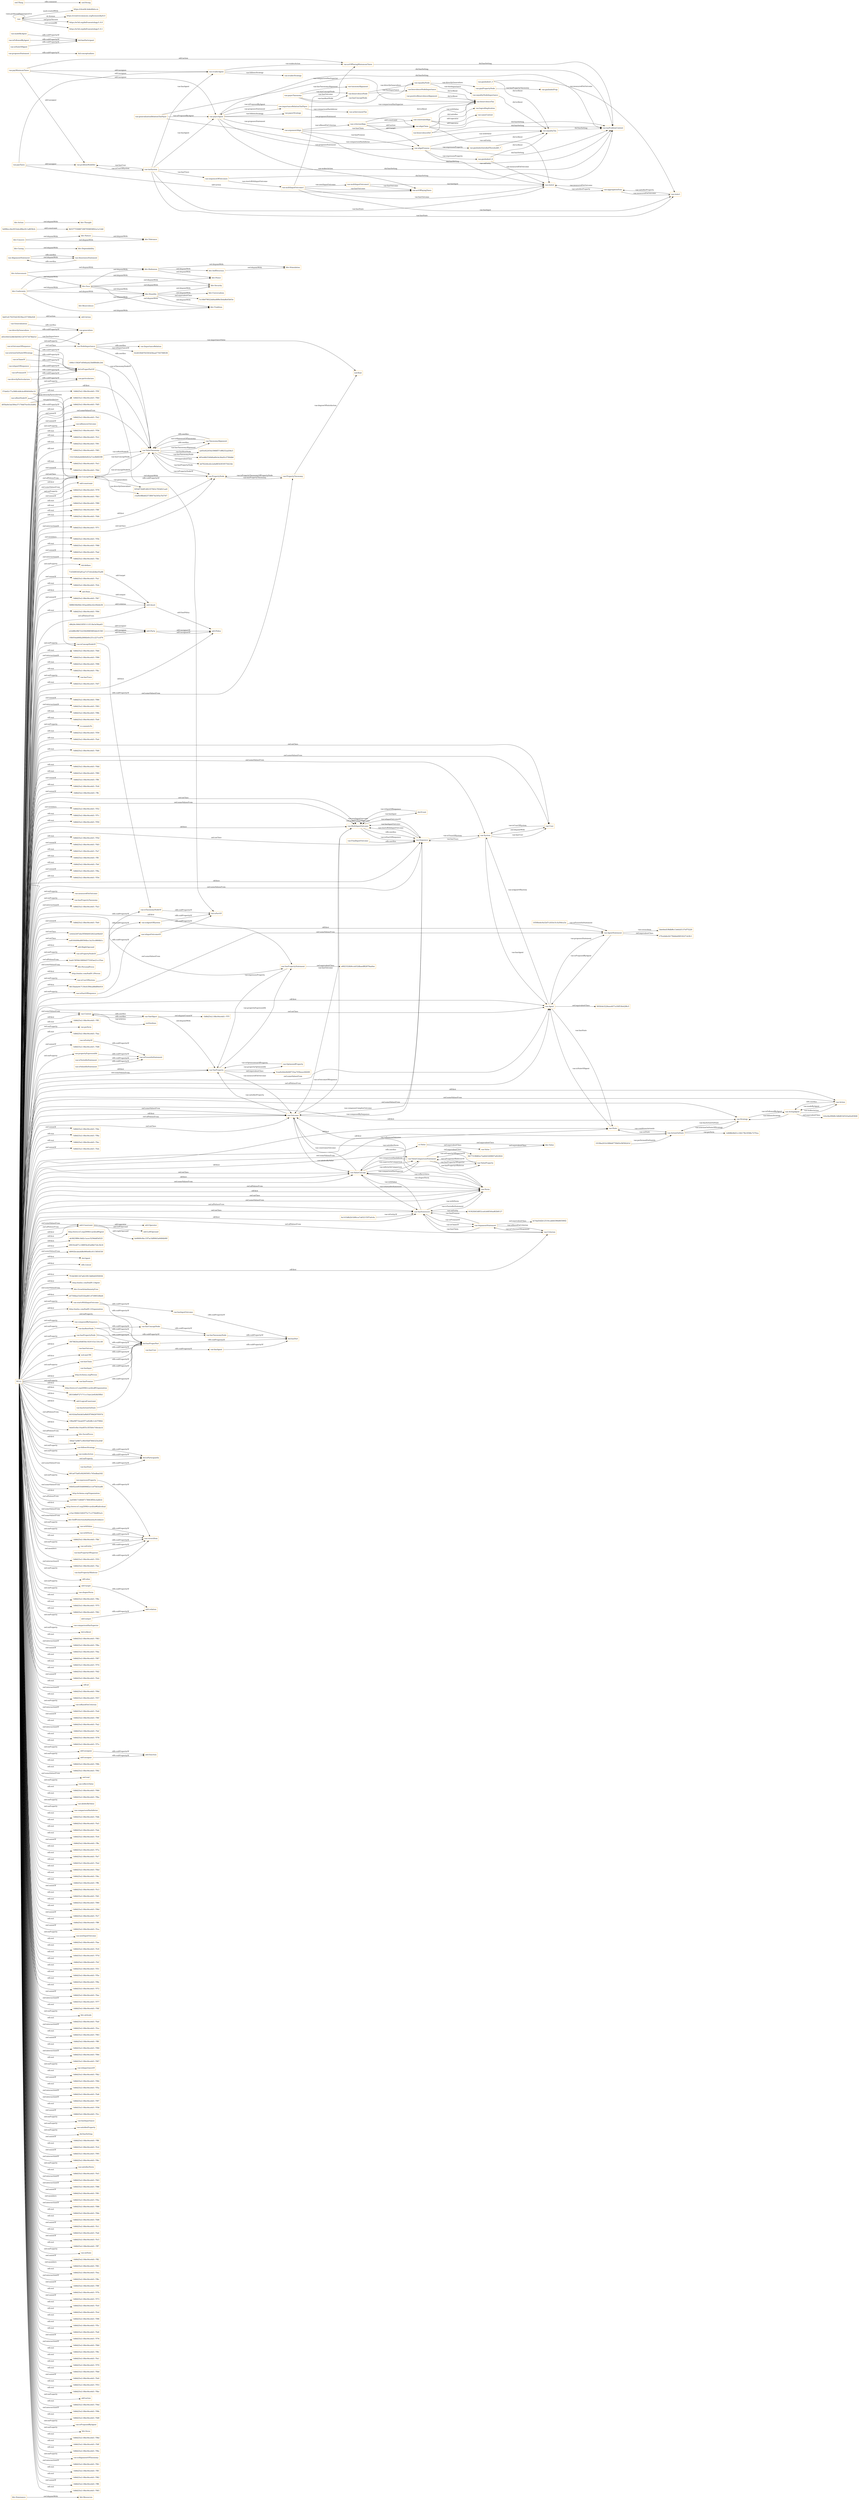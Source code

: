 digraph ar2dtool_diagram { 
rankdir=LR;
size="1501"
node [shape = rectangle, color="orange"]; "bhv:Dominance" "d05ba0e3ae584a37170dd74c45e3ed92" "odrl:Action" "2c6cb2267ebe5f584bf432622a04bd2f" "odrl:LeftOperand" "ae8164406ed60564bcc3a33cc8664b1c" "odrl:RightOperand" "2aab1585bb16694d375345ae21cc35ae" "vae:PropertyTaxonomy" "bhv:PersonalFocus" "bhv:Hedonism" "vae:NodeImportance" "093fc6e5226eee4071e50f53fe42f6c5" "http://xmlns.com/foaf/0.1/Person" "bhv:Universalism" "5c16b078022dd4a48f6e5b4a8b45b03e" "vae:Value" "bhv:Stimulation" "odrl:Policy" "bhv:Achievement" "bhv:Value" "4615fadae9c7130e41f94ea88d89e919" "odrl:Operator" "vae:VaeProperty" "b3ec8a299d9c3d6d61bf1b5ad2e83646" "vae:Outcome" "http://www.w3.org/2006/vcard/ns#Agent" "vae:MultiInputOutcome" "vae:AlignmentStatement" "bhv:Dependability" "bhv:Caring" "3caa0e4ded4d48733ea745beace9d260" "4e6849c0bc15f7ac5df0843a9484b90f" "fa7dad3d2b12519cca8d4396d60590f2" "odrl:Asset" "bhv:Nature" "ab3825f89c3dd2c1acec5256ddf3d525" "f2f3df72b9f1d92357943c765d021ae0" "58f8630b09dc183aed40ec42c00e6e56" "vae:Generalization" "29019cdd71c188954c83a9bb724c3b18" "vae:Context" "vae:VaeStatement" "48002bcaba4d8e960e6fcc0115854530" "vae:ActionOnState" "5de44ed1f6dbf6c13e6cb5137ef75220" "dul:Agent" "vae:ValueTaxonomy" "27fcefa8a3d179ddda94916227cb3fc1" "bhv:Security" "vae:ConceptNode" "rdfs:Literal" "bhv:Tolerance" "vae:System" "7f14b5801347a621f913b80d45f50936" "bhv:Humility" "bd7f2244cd2c2efa96543f19575423dc" "02281f049783593456ea47765799f1f9" "http://xmlns.com/foaf/0.1/Agent" "odrl:Party" "vae:Norm" "bhv:GrowthAndAnxietyFree" "vae:User" "vae:Sequence" "vae:AgentStatement" "e4750bba53ef252ba661c07d96528bd4" "http://xmlns.com/foaf/0.1/Organization" "bhv:Tradition" "vae:VaeObject" "vc:Value" "3f47882fea49d656e1820143a120cc49" "vae:TaxonomyAlignment" "91f42fd43d852ca4cb48544ad62b8127" "xsd:anyURI" "vae:Strategy" "vae:Agent" "bhv:Benevolence" "vae:FinalInputOutcome" "e6923324b9cceb52dbaedf82879aa0ee" "1d68ffe9bf21c18417fb19596c7270ca" "ae65e922054e5988f57c9f6252ad36e5" "bhv:Conformity" "vae:Action" "37de62c77a398fc4d6cbc6f040440e19" "http://schema.org/Person" "http://www.w3.org/2006/vcard/ns#Organization" "180b1158267ef046aeb23b6f80d8c244" "bhv:Resources" "vae:AwarenessStatement" "2831b8b87271711c15aec2e924b5f0b1" "vae:ActingAgent" "odrl:LogicalConstraint" "19b934ab66fa2684b40c251c227ccd79" "vae:ValueProperty" "vae:ValueConcept" "vae:PropertyNode" "441024af5dcbb5a9b83f709d2679507d" "vae:ValueComparisonStatement" "fa996ecc8a2933ebcd9be2fc1a8056cb" "dul:Event" "198a08f71beab5f71a82d8c1cb370842" "4e141b8b2b1b90cce7a832155f7a0c0a" "vae:Criterion" "bhv:Thought" "8477319fd62a72a6443269607a922824" "c5a0fc0ffeb62573f0074e505a7b5767" "vae:State" "bhv:Face" "d9b26c306433f5f1111f118e3e56aa63" "8eb45c0bc10ae855c3f35b0c7d4cda1d" "vae:VaePropertyStatement" "bhv:SocialFocus" "0b53775568872997958858f42a1a12dd" "odrl:Constraint" "1050feebc0a32d7c243ec5c3a30dca3a" "5f4de7a0867cc9fc93b87664325e20df" "vae:OptimizedProperty" "601a075a65cf420050f1c745edbaa5d2" "bhv:Action" "e22d88c9fb72225829985985ddc01583" "d05e46b5549d0a69c0e36a93c5790db6" "15215d4eba4d4b0e822a7cecfb6f25f9" "odrl:Rule" "64b92eebf030d699682e1cef7bb5ea88" "bhv:Power" "vae:ImportanceRelation" "fabf1efc70255d23f239ac257306e026" "1019ba201b189bb87769d5e56f362d1d" "http://schema.org/Organization" "2a056617c68487178943ff3fcc4afb32" "http://www.w3.org/2006/vcard/ns#Individual" "vae:ArgumentStatement" "e1be199db33482f75c71c275bbf83a2c" "e83c0443228b5b83921247473476bd1d" "bhv:SelfDirection" "bhv:Concern" "bhv:SelfProtectionAndAnxietyAvoidance" "7145490345a91ae7c57e0cd24be55a96" ; /*classes style*/
	"bhv:Action" -> "bhv:Thought" [ label = "owl:disjointWith" ];
	"vae:isInputOfSequence" -> "dul:isProperPartOf" [ label = "rdfs:subPropertyOf" ];
	"dul:isProperPartOf" -> "dul:isPartOf" [ label = "rdfs:subPropertyOf" ];
	"vae:hasConceptNode" -> "vae:hasTaxonomyNode" [ label = "rdfs:subPropertyOf" ];
	"vae:ConceptNode" -> "vae:PropertyNode" [ label = "owl:disjointWith" ];
	"vae:argumentAlign" -> "vae:criterionAlign" [ label = "vae:isBasedOnCriterion" ];
	"vae:argumentAlign" -> "vae:alignPremise" [ label = "vae:hasPremise" ];
	"vae:argumentAlign" -> "vae:alignClaim" [ label = "vae:hasClaim" ];
	"vae:argumentAlign" -> "vae:taxProblemContext" [ label = "dul:hasSetting" ];
	"vae:isTaxonomyNodeOf" -> "dul:isPartOf" [ label = "rdfs:subPropertyOf" ];
	"vae:proposesStatement" -> "dul:conceptualizes" [ label = "rdfs:subPropertyOf" ];
	"vae:ArgumentStatement" -> "fa7dad3d2b12519cca8d4396d60590f2" [ label = "owl:equivalentClass" ];
	"vae:hasTaxonomyNode" -> "dul:hasPart" [ label = "rdfs:subPropertyOf" ];
	"vae:giniPropertyNode" -> "vae:giniIndexProp" [ label = "vae:hasPropertyTaxonomy" ];
	"vae:benvolenceNodeImportance" -> "vae:benevolenceTax" [ label = "dul:isAbout" ];
	"vae:directlyGeneralizes" -> "vae:generalizes" [ label = "rdfs:subPropertyOf" ];
	"vae:multiInputOutcome2" -> "vae:actOfPayingTaxes" [ label = "vae:hasOutcome" ];
	"vae:multiInputOutcome2" -> "vae:state2" [ label = "vae:hasInput" ];
	"bhv:Hedonism" -> "bhv:Stimulation" [ label = "owl:disjointWith" ];
	"bhv:Hedonism" -> "bhv:SelfDirection" [ label = "owl:disjointWith" ];
	"bhv:Hedonism" -> "bhv:Power" [ label = "owl:disjointWith" ];
	"vae:isPremiseOf" -> "dul:isProperPartOf" [ label = "rdfs:subPropertyOf" ];
	"vae:isTestedInStatement" -> "vae:isPresentInStatement" [ label = "rdfs:subPropertyOf" ];
	"vae:giniIndex0_3" -> "vae:state1" [ label = "vae:measuredOnOutcome" ];
	"vae:giniIndex0_3" -> "vae:equalityTax" [ label = "dul:isAbout" ];
	"vae:madeByAgent" -> "dul:hasParticipant" [ label = "rdfs:subPropertyOf" ];
	"vae:isOutcomeOfSequence" -> "dul:isProperPartOf" [ label = "rdfs:subPropertyOf" ];
	"vae:hasInput" -> "dul:hasProperPart" [ label = "rdfs:subPropertyOf" ];
	"vae:hasUser" -> "vae:hasAgent" [ label = "rdfs:subPropertyOf" ];
	"vae:equalityTax" -> "vae:taxProblemContext" [ label = "dul:hasSetting" ];
	"bhv:SelfDirection" -> "bhv:Stimulation" [ label = "owl:disjointWith" ];
	"vae:hasActionOnState" -> "dul:hasProperPart" [ label = "rdfs:subPropertyOf" ];
	"vae:AgentStatement" -> "27fcefa8a3d179ddda94916227cb3fc1" [ label = "owl:equivalentClass" ];
	"vae:hasPropertyNode" -> "vae:hasTaxonomyNode" [ label = "rdfs:subPropertyOf" ];
	"vae:hasPropertyNode" -> "dul:hasProperPart" [ label = "rdfs:subPropertyOf" ];
	"vae:payMinimumTaxes" -> "vae:problemModeller" [ label = "odrl:assigner" ];
	"vae:payMinimumTaxes" -> "vae:payerAgent" [ label = "odrl:assignee" ];
	"vae:payMinimumTaxes" -> "vae:evaderAgent" [ label = "odrl:assignee" ];
	"vae:payMinimumTaxes" -> "vae:actOfPayingMiniumumTaxes" [ label = "odrl:action" ];
	"vae:equalityNode" -> "vae:equalityNodeImportance" [ label = "vae:hasImportance" ];
	"vae:equalityNode" -> "vae:giniPropertyNode" [ label = "vae:directlyGeneralizes" ];
	"vae:hasPropertyOfSuperior" -> "vae:coversItem" [ label = "rdfs:subPropertyOf" ];
	"vae:isPropertyNodeOf" -> "vae:isTaxonomyNodeOf" [ label = "rdfs:subPropertyOf" ];
	"vae:hasOutcome" -> "dul:hasProperPart" [ label = "rdfs:subPropertyOf" ];
	"vae:alignPremise" -> "vae:equalityTax" [ label = "vae:withValue" ];
	"vae:alignPremise" -> "vae:state2" [ label = "vae:onEntity" ];
	"vae:alignPremise" -> "vae:giniIndexSatisfiedThreshold0_7" [ label = "vae:expressesProperty" ];
	"vae:alignPremise" -> "vae:giniIndex0_9" [ label = "vae:expressesProperty" ];
	"vae:alignPremise" -> "vae:taxProblemContext" [ label = "dul:hasSetting" ];
	"bhv:Dominance" -> "bhv:Resources" [ label = "owl:disjointWith" ];
	"vae:isEntityOf" -> "vae:isPresentInStatement" [ label = "rdfs:subPropertyOf" ];
	"vae:Value" -> "bhv:Value" [ label = "owl:equivalentClass" ];
	"vae:MultiInputOutcome" -> "vae:Sequence" [ label = "rdfs:seeAlso" ];
	"vae:propertyExpressedAt" -> "vae:isPresentInStatement" [ label = "rdfs:subPropertyOf" ];
	"vae:payerAgent" -> "vae:importanceRelationTaxPayer" [ label = "vae:proposesStatement" ];
	"vae:payerAgent" -> "vae:argumentAlign" [ label = "vae:proposesStatement" ];
	"vae:payerAgent" -> "vae:alignPremise" [ label = "vae:proposesStatement" ];
	"vae:payerAgent" -> "vae:alignClaim" [ label = "vae:proposesStatement" ];
	"vae:payerAgent" -> "vae:actOfPayingTaxes" [ label = "vae:makesAction" ];
	"vae:payerAgent" -> "vae:payerStrategy" [ label = "vae:followsStrategy" ];
	"vae:payerAgent" -> "vae:taxProblemContext" [ label = "dul:hasSetting" ];
	"vae:hasState" -> "dul:isParticipantIn" [ label = "rdfs:subPropertyOf" ];
	"vae:AwarenessStatement" -> "vae:AlignmentStatement" [ label = "rdfs:seeAlso" ];
	"vae:isConceptNodeOf" -> "vae:isTaxonomyNodeOf" [ label = "rdfs:subPropertyOf" ];
	"bhv:Caring" -> "bhv:Dependability" [ label = "owl:disjointWith" ];
	"vae:payTaxes" -> "vae:problemModeller" [ label = "odrl:assigner" ];
	"vae:payTaxes" -> "vae:evaderAgent" [ label = "odrl:assignee" ];
	"vae:payTaxes" -> "vae:actOfPayingTaxes" [ label = "odrl:action" ];
	"vae:hasRootNode" -> "vae:hasConceptNode" [ label = "rdfs:subPropertyOf" ];
	"vae:hasRootNode" -> "dul:hasProperPart" [ label = "rdfs:subPropertyOf" ];
	"vae:isAgentOfSystem" -> "dul:isPartOf" [ label = "rdfs:subPropertyOf" ];
	"vae:aggregationSum" -> "vae:state2" [ label = "vae:measuredOnOutcome" ];
	"vae:aggregationSum" -> "vae:state1" [ label = "vae:measuredOnOutcome" ];
	"vae:ValueConcept" -> "vc:Value" [ label = "rdfs:seeAlso" ];
	"vae:state1" -> "vae:aggregationSum" [ label = "vae:satisfiesProperty" ];
	"vae:ActingAgent" -> "b3ec8a299d9c3d6d61bf1b5ad2e83646" [ label = "owl:equivalentClass" ];
	"vae:isInputOutcomeOf" -> "dul:isPartOf" [ label = "rdfs:subPropertyOf" ];
	"bhv:Concern" -> "bhv:Tolerance" [ label = "owl:disjointWith" ];
	"bhv:Concern" -> "bhv:Nature" [ label = "owl:disjointWith" ];
	"vae:payerTaxonomy" -> "vae:taxonomAlignment" [ label = "vae:hasTaxonomyAlignment" ];
	"vae:payerTaxonomy" -> "vae:benevolenceNode" [ label = "vae:hasRootNode" ];
	"vae:payerTaxonomy" -> "vae:equalityNode" [ label = "vae:hasConceptNode" ];
	"vae:payerTaxonomy" -> "vae:benevolenceNode" [ label = "vae:hasConceptNode" ];
	"vae:giniIndex0_9" -> "vae:state2" [ label = "vae:measuredOnOutcome" ];
	"vae:giniIndex0_9" -> "vae:equalityTax" [ label = "dul:isAbout" ];
	"vae:isRootNodeOf" -> "vae:isConceptNodeOf" [ label = "rdfs:subPropertyOf" ];
	"vae:isRootNodeOf" -> "dul:isProperPartOf" [ label = "rdfs:subPropertyOf" ];
	"vae:problemModeller" -> "vae:taxSystem" [ label = "vae:isUserOfSystem" ];
	"vae:expressesProperty" -> "vae:coversItem" [ label = "rdfs:subPropertyOf" ];
	"vae:directlyParticularizes" -> "vae:particularizes" [ label = "rdfs:subPropertyOf" ];
	"vae:taxSystem" -> "vae:problemModeller" [ label = "vae:hasUser" ];
	"vae:taxSystem" -> "vae:sequenceOfOutcomes" [ label = "vae:hasTrace" ];
	"vae:taxSystem" -> "vae:state2" [ label = "vae:hasState" ];
	"vae:taxSystem" -> "vae:state1" [ label = "vae:hasState" ];
	"vae:taxSystem" -> "vae:payerAgent" [ label = "vae:hasAgent" ];
	"vae:taxSystem" -> "vae:evaderAgent" [ label = "vae:hasAgent" ];
	"vae:taxSystem" -> "vae:taxProblemContext" [ label = "dul:hasSetting" ];
	"vae:hasAgent" -> "dul:hasPart" [ label = "rdfs:subPropertyOf" ];
	"vae:isFollowedByAgent" -> "dul:hasParticipant" [ label = "rdfs:subPropertyOf" ];
	"bhv:Nature" -> "bhv:Tolerance" [ label = "owl:disjointWith" ];
	"vae:criterionAlign" -> "vae:alignPremise" [ label = "odrl:target" ];
	"vae:criterionAlign" -> "vae:constraintAlign" [ label = "odrl:constraint" ];
	"vae:criterionAlign" -> "vae:alignClaim" [ label = "odrl:action" ];
	"vae:criterionAlign" -> "vae:benevolenceTax" [ label = "dul:isAbout" ];
	"vae:ValueComparisonStatement" -> "8477319fd62a72a6443269607a922824" [ label = "owl:equivalentClass" ];
	"vae:ValueTaxonomy" -> "vae:TaxonomyAlignment" [ label = "rdfs:seeAlso" ];
	"vae:ValueTaxonomy" -> "bd7f2244cd2c2efa96543f19575423dc" [ label = "owl:equivalentClass" ];
	"vae:importanceRelationTaxPayer" -> "vae:payerAgent" [ label = "vae:isProposedByAgent" ];
	"vae:importanceRelationTaxPayer" -> "vae:benevolenceTax" [ label = "vae:comparisonHasSuperior" ];
	"vae:importanceRelationTaxPayer" -> "vae:achievementTax" [ label = "vae:comparisonHasInferior" ];
	"vae:System" -> "vae:User" [ label = "owl:disjointWith" ];
	"vae:followsStrategy" -> "dul:isParticipantIn" [ label = "rdfs:subPropertyOf" ];
	"vae:hasPropertyOfInferior" -> "vae:coversItem" [ label = "rdfs:subPropertyOf" ];
	"vae:composedBySequence" -> "dul:hasProperPart" [ label = "rdfs:subPropertyOf" ];
	"vae:isActionOnStateOfStrategy" -> "dul:isProperPartOf" [ label = "rdfs:subPropertyOf" ];
	"dul:hasProperPart" -> "dul:hasPart" [ label = "rdfs:subPropertyOf" ];
	"vae:startsWithInputOutcome" -> "vae:hasInputOutcome" [ label = "rdfs:subPropertyOf" ];
	"vae:startsWithInputOutcome" -> "dul:hasProperPart" [ label = "rdfs:subPropertyOf" ];
	"bhv:Humility" -> "bhv:Universalism" [ label = "owl:disjointWith" ];
	"bhv:Humility" -> "bhv:Tradition" [ label = "owl:disjointWith" ];
	"bhv:Humility" -> "bhv:Security" [ label = "owl:disjointWith" ];
	"bhv:Humility" -> "5c16b078022dd4a48f6e5b4a8b45b03e" [ label = "owl:equivalentClass" ];
	"vae:FinalInputOutcome" -> "vae:Sequence" [ label = "rdfs:seeAlso" ];
	"odrl:target" -> "odrl:relation" [ label = "rdfs:subPropertyOf" ];
	"vae:benevolenceDef" -> "vae:benevolenceTax" [ label = "dul:satisfies" ];
	"vae:benevolenceDef" -> "vae:taxProblemContext" [ label = "dul:hasSetting" ];
	"vae:makesAction" -> "dul:isParticipantIn" [ label = "rdfs:subPropertyOf" ];
	"vae:withValue" -> "vae:coversItem" [ label = "rdfs:subPropertyOf" ];
	"vae:constraintAlign" -> "vae:sameContext" [ label = "odrl:operator" ];
	"vae:constraintAlign" -> "vae:logicalImplication" [ label = "odrl:operator" ];
	"vae:VaeObject" -> "vae:Context" [ label = "rdfs:seeAlso" ];
	"vae:VaeObject" -> "-5d8d25e2:18bc04ce4d1:-7f7f" [ label = "owl:disjointUnionOf" ];
	"vae:VaeObject" -> "vae:VaeProperty" [ label = "owl:disjointWith" ];
	"vae:TaxonomyAlignment" -> "vae:ValueTaxonomy" [ label = "rdfs:seeAlso" ];
	"vae:generalizationRelationTaxPayer" -> "vae:payerAgent" [ label = "vae:isProposedByAgent" ];
	"vae:generalizationRelationTaxPayer" -> "vae:benevolenceTax" [ label = "vae:comparisonHasSuperior" ];
	"vae:generalizationRelationTaxPayer" -> "vae:equalityTax" [ label = "vae:comparisonHasInferior" ];
	"bhv:Achievement" -> "bhv:Hedonism" [ label = "owl:disjointWith" ];
	"bhv:Achievement" -> "bhv:Face" [ label = "owl:disjointWith" ];
	"vae:alignClaim" -> "vae:benevolenceTax" [ label = "vae:withValue" ];
	"vae:alignClaim" -> "vae:state2" [ label = "vae:onEntity" ];
	"vae:alignClaim" -> "vae:taxProblemContext" [ label = "dul:hasSetting" ];
	"vae:actOfPayingMiniumumTaxes" -> "vae:taxProblemContext" [ label = "dul:hasSetting" ];
	"vae:NodeImportance" -> "vae:ValueTaxonomy" [ label = "rdfs:seeAlso" ];
	"vae:NodeImportance" -> "vae:ImportanceRelation" [ label = "rdfs:seeAlso" ];
	"vae:multiInputOutcome1" -> "vae:multiInputOutcome2" [ label = "vae:nextInputOutcome" ];
	"vae:multiInputOutcome1" -> "vae:state2" [ label = "vae:hasOutcome" ];
	"vae:multiInputOutcome1" -> "vae:actOfPayingTaxes" [ label = "vae:hasOutcome" ];
	"vae:multiInputOutcome1" -> "vae:actOfPayingMiniumumTaxes" [ label = "vae:hasOutcome" ];
	"vae:multiInputOutcome1" -> "vae:state1" [ label = "vae:hasInput" ];
	"vae:Action" -> "vae:ActingAgent" [ label = "rdfs:seeAlso" ];
	"vae:isValuedInStatement" -> "vae:isPresentInStatement" [ label = "rdfs:subPropertyOf" ];
	"vae:sequenceOfOutcomes" -> "vae:multiInputOutcome1" [ label = "vae:startsWithInputOutcome" ];
	"vae:sequenceOfOutcomes" -> "vae:taxProblemContext" [ label = "dul:hasSetting" ];
	"odrl:output" -> "odrl:relation" [ label = "rdfs:subPropertyOf" ];
	"vae:withNorm" -> "vae:coversItem" [ label = "rdfs:subPropertyOf" ];
	"vae:isClaimOf" -> "dul:isProperPartOf" [ label = "rdfs:subPropertyOf" ];
	"vae:hasInputOutcome" -> "dul:hasPart" [ label = "rdfs:subPropertyOf" ];
	"vae:evaderAgent" -> "vae:actOfPayingMiniumumTaxes" [ label = "vae:makesAction" ];
	"vae:evaderAgent" -> "vae:evaderStrategy" [ label = "vae:followsStrategy" ];
	"vae:evaderAgent" -> "vae:taxProblemContext" [ label = "dul:hasSetting" ];
	"vae:" -> "https://chowlk.linkeddata.es" [ label = "mod:createdWith" ];
	"vae:" -> "vae:" [ label = "vann:preferredNamespaceUri" ];
	"vae:" -> "https://creativecommons.org/licenses/by/4.0" [ label = "dc:license" ];
	"vae:" -> "https://w3id.org/def/vaeontology/1.0.0" [ label = "owl:priorVersion" ];
	"vae:" -> "https://w3id.org/def/vaeontology/1.0.1" [ label = "owl:versionIRI" ];
	"bhv:Conformity" -> "bhv:Tradition" [ label = "owl:disjointWith" ];
	"bhv:Conformity" -> "bhv:Security" [ label = "owl:disjointWith" ];
	"bhv:Conformity" -> "bhv:Humility" [ label = "owl:disjointWith" ];
	"bhv:Conformity" -> "bhv:Face" [ label = "owl:disjointWith" ];
	"vae:isStateOfAgent" -> "dul:hasParticipant" [ label = "rdfs:subPropertyOf" ];
	"vae:Generalization" -> "vae:generalizes" [ label = "rdfs:seeAlso" ];
	"vae:Context" -> "vae:VaeObject" [ label = "rdfs:seeAlso" ];
	"NULL" -> "vae:VaeStatement" [ label = "owl:onClass" ];
	"NULL" -> "-5d8d25e2:18bc04ce4d1:-7f83" [ label = "rdf:rest" ];
	"NULL" -> "-5d8d25e2:18bc04ce4d1:-7f6a" [ label = "owl:intersectionOf" ];
	"NULL" -> "-5d8d25e2:18bc04ce4d1:-7fda" [ label = "owl:unionOf" ];
	"NULL" -> "vae:hasConceptNode" [ label = "owl:onProperty" ];
	"NULL" -> "bhv:PersonalFocus" [ label = "owl:someValuesFrom" ];
	"NULL" -> "-5d8d25e2:18bc04ce4d1:-7f87" [ label = "rdf:rest" ];
	"NULL" -> "-5d8d25e2:18bc04ce4d1:-7f74" [ label = "rdf:rest" ];
	"NULL" -> "-5d8d25e2:18bc04ce4d1:-7fd2" [ label = "rdf:rest" ];
	"NULL" -> "-5d8d25e2:18bc04ce4d1:-7fe4" [ label = "owl:unionOf" ];
	"NULL" -> "rdf:nil" [ label = "rdf:rest" ];
	"NULL" -> "-5d8d25e2:18bc04ce4d1:-7f9d" [ label = "owl:intersectionOf" ];
	"NULL" -> "-5d8d25e2:18bc04ce4d1:-7f57" [ label = "rdf:rest" ];
	"NULL" -> "vae:isBasedOnCriterion" [ label = "owl:onProperty" ];
	"NULL" -> "-5d8d25e2:18bc04ce4d1:-7fa9" [ label = "owl:intersectionOf" ];
	"NULL" -> "-5d8d25e2:18bc04ce4d1:-7f6f" [ label = "owl:unionOf" ];
	"NULL" -> "-5d8d25e2:18bc04ce4d1:-7fa2" [ label = "rdf:rest" ];
	"NULL" -> "-5d8d25e2:18bc04ce4d1:-7faf" [ label = "owl:intersectionOf" ];
	"NULL" -> "vae:ConceptNode" [ label = "rdf:first" ];
	"NULL" -> "vae:PropertyNode" [ label = "rdf:first" ];
	"NULL" -> "-5d8d25e2:18bc04ce4d1:-7f78" [ label = "rdf:rest" ];
	"NULL" -> "601a075a65cf420050f1c745edbaa5d2" [ label = "owl:someValuesFrom" ];
	"NULL" -> "-5d8d25e2:18bc04ce4d1:-7f7e" [ label = "rdf:rest" ];
	"NULL" -> "odrl:assignee" [ label = "owl:onProperty" ];
	"NULL" -> "vae:ConceptNode" [ label = "owl:someValuesFrom" ];
	"NULL" -> "vae:particularizes" [ label = "owl:onProperty" ];
	"NULL" -> "vae:expressesProperty" [ label = "owl:onProperty" ];
	"NULL" -> "-5d8d25e2:18bc04ce4d1:-7f6b" [ label = "rdf:rest" ];
	"NULL" -> "-5d8d25e2:18bc04ce4d1:-7f92" [ label = "rdf:rest" ];
	"NULL" -> "owl:real" [ label = "owl:someValuesFrom" ];
	"NULL" -> "e1be199db33482f75c71c275bbf83a2c" [ label = "owl:someValuesFrom" ];
	"NULL" -> "vae:VaePropertyStatement" [ label = "rdf:first" ];
	"NULL" -> "vae:reflectsValue" [ label = "owl:onProperty" ];
	"NULL" -> "odrl:LogicalConstraint" [ label = "rdf:first" ];
	"NULL" -> "-5d8d25e2:18bc04ce4d1:-7f69" [ label = "rdf:rest" ];
	"NULL" -> "vae:onEntity" [ label = "owl:onProperty" ];
	"NULL" -> "http://xmlns.com/foaf/0.1/Person" [ label = "rdf:first" ];
	"NULL" -> "-5d8d25e2:18bc04ce4d1:-7fba" [ label = "rdf:rest" ];
	"NULL" -> "vae:abidesByValue" [ label = "owl:onProperty" ];
	"NULL" -> "dul:Agent" [ label = "rdf:first" ];
	"NULL" -> "vae:comparisonHasInferior" [ label = "owl:onProperty" ];
	"NULL" -> "vae:isUserOfSystem" [ label = "owl:onProperty" ];
	"NULL" -> "vae:ActionOnState" [ label = "rdf:first" ];
	"NULL" -> "-5d8d25e2:18bc04ce4d1:-7fdb" [ label = "rdf:rest" ];
	"NULL" -> "2c6cb2267ebe5f584bf432622a04bd2f" [ label = "owl:onClass" ];
	"NULL" -> "-5d8d25e2:18bc04ce4d1:-7fa5" [ label = "rdf:rest" ];
	"NULL" -> "http://www.w3.org/2006/vcard/ns#Agent" [ label = "rdf:first" ];
	"NULL" -> "vae:Criterion" [ label = "owl:allValuesFrom" ];
	"NULL" -> "odrl:Constraint" [ label = "owl:allValuesFrom" ];
	"NULL" -> "vae:PropertyNode" [ label = "owl:onClass" ];
	"NULL" -> "bhv:GrowthAndAnxietyFree" [ label = "owl:someValuesFrom" ];
	"NULL" -> "vae:withValue" [ label = "owl:onProperty" ];
	"NULL" -> "vae:Strategy" [ label = "owl:someValuesFrom" ];
	"NULL" -> "-5d8d25e2:18bc04ce4d1:-7fab" [ label = "rdf:rest" ];
	"NULL" -> "vae:ConceptNode" [ label = "owl:onClass" ];
	"NULL" -> "vae:Action" [ label = "rdf:first" ];
	"NULL" -> "-5d8d25e2:18bc04ce4d1:-7fc6" [ label = "rdf:rest" ];
	"NULL" -> "-5d8d25e2:18bc04ce4d1:-7ffa" [ label = "owl:unionOf" ];
	"NULL" -> "-5d8d25e2:18bc04ce4d1:-7f7a" [ label = "rdf:rest" ];
	"NULL" -> "vae:MultiInputOutcome" [ label = "owl:someValuesFrom" ];
	"NULL" -> "-5d8d25e2:18bc04ce4d1:-7fe7" [ label = "rdf:rest" ];
	"NULL" -> "-5d8d25e2:18bc04ce4d1:-7fed" [ label = "rdf:rest" ];
	"NULL" -> "vae:Sequence" [ label = "owl:someValuesFrom" ];
	"NULL" -> "http://www.w3.org/2006/vcard/ns#Individual" [ label = "rdf:first" ];
	"NULL" -> "vae:startsWithInputOutcome" [ label = "owl:onProperty" ];
	"NULL" -> "-5d8d25e2:18bc04ce4d1:-7fbd" [ label = "rdf:rest" ];
	"NULL" -> "-5d8d25e2:18bc04ce4d1:-7f4c" [ label = "rdf:rest" ];
	"NULL" -> "-5d8d25e2:18bc04ce4d1:-7ffb" [ label = "rdf:rest" ];
	"NULL" -> "-5d8d25e2:18bc04ce4d1:-7fc3" [ label = "owl:unionOf" ];
	"NULL" -> "441024af5dcbb5a9b83f709d2679507d" [ label = "rdf:first" ];
	"NULL" -> "-5d8d25e2:18bc04ce4d1:-7fd1" [ label = "rdf:rest" ];
	"NULL" -> "vae:Agent" [ label = "owl:onClass" ];
	"NULL" -> "-5d8d25e2:18bc04ce4d1:-7f60" [ label = "rdf:rest" ];
	"NULL" -> "-5d8d25e2:18bc04ce4d1:-7f6d" [ label = "rdf:rest" ];
	"NULL" -> "-5d8d25e2:18bc04ce4d1:-7fc7" [ label = "owl:unionOf" ];
	"NULL" -> "-5d8d25e2:18bc04ce4d1:-7ff9" [ label = "rdf:rest" ];
	"NULL" -> "-5d8d25e2:18bc04ce4d1:-7fca" [ label = "owl:unionOf" ];
	"NULL" -> "vae:Agent" [ label = "owl:someValuesFrom" ];
	"NULL" -> "vae:isStartOfSequence" [ label = "owl:onProperty" ];
	"NULL" -> "vae:nextInputOutcome" [ label = "owl:onProperty" ];
	"NULL" -> "-5d8d25e2:18bc04ce4d1:-7fae" [ label = "rdf:rest" ];
	"NULL" -> "vae:Sequence" [ label = "owl:onClass" ];
	"NULL" -> "-5d8d25e2:18bc04ce4d1:-7fc9" [ label = "rdf:rest" ];
	"NULL" -> "vae:hasRootNode" [ label = "owl:onProperty" ];
	"NULL" -> "-5d8d25e2:18bc04ce4d1:-7f7d" [ label = "rdf:rest" ];
	"NULL" -> "vae:ValueTaxonomy" [ label = "rdf:first" ];
	"NULL" -> "-5d8d25e2:18bc04ce4d1:-7fcf" [ label = "rdf:rest" ];
	"NULL" -> "-5d8d25e2:18bc04ce4d1:-7f51" [ label = "rdf:rest" ];
	"NULL" -> "-5d8d25e2:18bc04ce4d1:-7f5e" [ label = "rdf:rest" ];
	"NULL" -> "vae:Outcome" [ label = "owl:someValuesFrom" ];
	"NULL" -> "dul:isParticipantIn" [ label = "owl:onProperty" ];
	"NULL" -> "-5d8d25e2:18bc04ce4d1:-7f9e" [ label = "rdf:rest" ];
	"NULL" -> "http://schema.org/Organization" [ label = "rdf:first" ];
	"NULL" -> "-5d8d25e2:18bc04ce4d1:-7f72" [ label = "rdf:rest" ];
	"NULL" -> "vae:NodeImportance" [ label = "owl:onClass" ];
	"NULL" -> "-5d8d25e2:18bc04ce4d1:-7fee" [ label = "owl:unionOf" ];
	"NULL" -> "-5d8d25e2:18bc04ce4d1:-7f77" [ label = "owl:intersectionOf" ];
	"NULL" -> "-5d8d25e2:18bc04ce4d1:-7f4f" [ label = "rdf:rest" ];
	"NULL" -> "bhv:attitude" [ label = "owl:onProperty" ];
	"NULL" -> "-5d8d25e2:18bc04ce4d1:-7fa0" [ label = "rdf:rest" ];
	"NULL" -> "ae8164406ed60564bcc3a33cc8664b1c" [ label = "owl:onClass" ];
	"NULL" -> "-5d8d25e2:18bc04ce4d1:-7fce" [ label = "owl:intersectionOf" ];
	"NULL" -> "vae:Norm" [ label = "rdf:first" ];
	"NULL" -> "-5d8d25e2:18bc04ce4d1:-7f63" [ label = "rdf:rest" ];
	"NULL" -> "vae:VaeProperty" [ label = "rdf:first" ];
	"NULL" -> "3f47882fea49d656e1820143a120cc49" [ label = "rdf:first" ];
	"NULL" -> "-5d8d25e2:18bc04ce4d1:-7ff0" [ label = "owl:unionOf" ];
	"NULL" -> "-5d8d25e2:18bc04ce4d1:-7f90" [ label = "rdf:rest" ];
	"NULL" -> "http://xmlns.com/foaf/0.1/Organization" [ label = "rdf:first" ];
	"NULL" -> "vae:Context" [ label = "rdf:first" ];
	"NULL" -> "-5d8d25e2:18bc04ce4d1:-7f64" [ label = "owl:intersectionOf" ];
	"NULL" -> "vae:generalizes" [ label = "owl:onProperty" ];
	"NULL" -> "vae:Outcome" [ label = "owl:onClass" ];
	"NULL" -> "-5d8d25e2:18bc04ce4d1:-7f67" [ label = "rdf:rest" ];
	"NULL" -> "5f4de7a0867cc9fc93b87664325e20df" [ label = "rdf:first" ];
	"NULL" -> "rdfs:Literal" [ label = "rdf:first" ];
	"NULL" -> "vae:isImportanceOf" [ label = "owl:onProperty" ];
	"NULL" -> "-5d8d25e2:18bc04ce4d1:-7fb2" [ label = "rdf:rest" ];
	"NULL" -> "-5d8d25e2:18bc04ce4d1:-7f84" [ label = "owl:unionOf" ];
	"NULL" -> "-5d8d25e2:18bc04ce4d1:-7f5a" [ label = "rdf:rest" ];
	"NULL" -> "8eb45c0bc10ae855c3f35b0c7d4cda1d" [ label = "rdf:first" ];
	"NULL" -> "-5d8d25e2:18bc04ce4d1:-7fa8" [ label = "owl:intersectionOf" ];
	"NULL" -> "vae:ConceptNode" [ label = "owl:allValuesFrom" ];
	"NULL" -> "-5d8d25e2:18bc04ce4d1:-7f97" [ label = "owl:intersectionOf" ];
	"NULL" -> "-5d8d25e2:18bc04ce4d1:-7f58" [ label = "rdf:rest" ];
	"NULL" -> "vae:Norm" [ label = "owl:onClass" ];
	"NULL" -> "-5d8d25e2:18bc04ce4d1:-7fcc" [ label = "owl:unionOf" ];
	"NULL" -> "vae:hasImportance" [ label = "owl:onProperty" ];
	"NULL" -> "vae:satisfiesProperty" [ label = "owl:onProperty" ];
	"NULL" -> "dul:hasSetting" [ label = "owl:onProperty" ];
	"NULL" -> "2a056617c68487178943ff3fcc4afb32" [ label = "owl:allValuesFrom" ];
	"NULL" -> "-5d8d25e2:18bc04ce4d1:-7ff8" [ label = "owl:unionOf" ];
	"NULL" -> "vae:VaeStatement" [ label = "rdf:first" ];
	"NULL" -> "-5d8d25e2:18bc04ce4d1:-7fc4" [ label = "rdf:rest" ];
	"NULL" -> "-5d8d25e2:18bc04ce4d1:-7f95" [ label = "owl:unionOf" ];
	"NULL" -> "vae:PropertyTaxonomy" [ label = "owl:someValuesFrom" ];
	"NULL" -> "-5d8d25e2:18bc04ce4d1:-7f6c" [ label = "owl:intersectionOf" ];
	"NULL" -> "vae:satisfiesNorm" [ label = "owl:onProperty" ];
	"NULL" -> "-5d8d25e2:18bc04ce4d1:-7fe5" [ label = "rdf:rest" ];
	"NULL" -> "-5d8d25e2:18bc04ce4d1:-7fb5" [ label = "owl:intersectionOf" ];
	"NULL" -> "-5d8d25e2:18bc04ce4d1:-7f86" [ label = "owl:intersectionOf" ];
	"NULL" -> "29019cdd71c188954c83a9bb724c3b18" [ label = "rdf:first" ];
	"NULL" -> "-5d8d25e2:18bc04ce4d1:-7f81" [ label = "owl:unionOf" ];
	"NULL" -> "xsd:anyURI" [ label = "rdf:first" ];
	"NULL" -> "odrl:Constraint" [ label = "rdf:first" ];
	"NULL" -> "-5d8d25e2:18bc04ce4d1:-7f4e" [ label = "owl:members" ];
	"NULL" -> "-5d8d25e2:18bc04ce4d1:-7f88" [ label = "owl:intersectionOf" ];
	"NULL" -> "odrl:target" [ label = "owl:onProperty" ];
	"NULL" -> "-5d8d25e2:18bc04ce4d1:-7fbb" [ label = "rdf:rest" ];
	"NULL" -> "-5d8d25e2:18bc04ce4d1:-7fd6" [ label = "rdf:rest" ];
	"NULL" -> "-5d8d25e2:18bc04ce4d1:-7fc1" [ label = "owl:unionOf" ];
	"NULL" -> "vae:makesAction" [ label = "owl:onProperty" ];
	"NULL" -> "-5d8d25e2:18bc04ce4d1:-7fa6" [ label = "rdf:rest" ];
	"NULL" -> "-5d8d25e2:18bc04ce4d1:-7fc5" [ label = "owl:unionOf" ];
	"NULL" -> "-5d8d25e2:18bc04ce4d1:-7ff7" [ label = "rdf:rest" ];
	"NULL" -> "vae:onState" [ label = "owl:onProperty" ];
	"NULL" -> "vae:VaeProperty" [ label = "owl:someValuesFrom" ];
	"NULL" -> "bhv:SelfProtectionAndAnxietyAvoidance" [ label = "owl:someValuesFrom" ];
	"NULL" -> "vae:Agent" [ label = "owl:allValuesFrom" ];
	"NULL" -> "-5d8d25e2:18bc04ce4d1:-7ff2" [ label = "owl:unionOf" ];
	"NULL" -> "-5d8d25e2:18bc04ce4d1:-7f61" [ label = "owl:members" ];
	"NULL" -> "http://schema.org/Person" [ label = "rdf:first" ];
	"NULL" -> "64b92eebf030d699682e1cef7bb5ea88" [ label = "owl:someValuesFrom" ];
	"NULL" -> "-5d8d25e2:18bc04ce4d1:-7fea" [ label = "rdf:rest" ];
	"NULL" -> "-5d8d25e2:18bc04ce4d1:-7f8c" [ label = "owl:intersectionOf" ];
	"NULL" -> "-5d8d25e2:18bc04ce4d1:-7f9f" [ label = "owl:unionOf" ];
	"NULL" -> "vae:isConceptNodeOf" [ label = "owl:onProperty" ];
	"NULL" -> "-5d8d25e2:18bc04ce4d1:-7f7b" [ label = "rdf:rest" ];
	"NULL" -> "-5d8d25e2:18bc04ce4d1:-7f73" [ label = "owl:unionOf" ];
	"NULL" -> "-5d8d25e2:18bc04ce4d1:-7fc0" [ label = "rdf:rest" ];
	"NULL" -> "-5d8d25e2:18bc04ce4d1:-7fcd" [ label = "rdf:rest" ];
	"NULL" -> "-5d8d25e2:18bc04ce4d1:-7f96" [ label = "rdf:rest" ];
	"NULL" -> "-5d8d25e2:18bc04ce4d1:-7f5c" [ label = "rdf:rest" ];
	"NULL" -> "-5d8d25e2:18bc04ce4d1:-7fe8" [ label = "rdf:rest" ];
	"NULL" -> "-5d8d25e2:18bc04ce4d1:-7f76" [ label = "owl:unionOf" ];
	"NULL" -> "-5d8d25e2:18bc04ce4d1:-7fb9" [ label = "owl:intersectionOf" ];
	"NULL" -> "vae:hasPropertyNode" [ label = "owl:onProperty" ];
	"NULL" -> "-5d8d25e2:18bc04ce4d1:-7f9c" [ label = "rdf:rest" ];
	"NULL" -> "-5d8d25e2:18bc04ce4d1:-7fe1" [ label = "rdf:rest" ];
	"NULL" -> "-5d8d25e2:18bc04ce4d1:-7f70" [ label = "rdf:rest" ];
	"NULL" -> "-5d8d25e2:18bc04ce4d1:-7fb8" [ label = "rdf:rest" ];
	"NULL" -> "vae:VaePropertyStatement" [ label = "owl:someValuesFrom" ];
	"NULL" -> "-5d8d25e2:18bc04ce4d1:-7fe9" [ label = "owl:unionOf" ];
	"NULL" -> "-5d8d25e2:18bc04ce4d1:-7f53" [ label = "rdf:rest" ];
	"NULL" -> "vae:Strategy" [ label = "rdf:first" ];
	"NULL" -> "vae:Outcome" [ label = "rdf:first" ];
	"NULL" -> "-5d8d25e2:18bc04ce4d1:-7fbe" [ label = "rdf:rest" ];
	"NULL" -> "odrl:action" [ label = "owl:onProperty" ];
	"NULL" -> "-5d8d25e2:18bc04ce4d1:-7f4d" [ label = "rdf:rest" ];
	"NULL" -> "-5d8d25e2:18bc04ce4d1:-7f9b" [ label = "owl:intersectionOf" ];
	"NULL" -> "-5d8d25e2:18bc04ce4d1:-7fd9" [ label = "rdf:rest" ];
	"NULL" -> "odrl:Asset" [ label = "owl:allValuesFrom" ];
	"NULL" -> "vae:isProposedByAgent" [ label = "owl:onProperty" ];
	"NULL" -> "bhv:focus" [ label = "owl:onProperty" ];
	"NULL" -> "-5d8d25e2:18bc04ce4d1:-7f8d" [ label = "rdf:rest" ];
	"NULL" -> "-5d8d25e2:18bc04ce4d1:-7fdf" [ label = "rdf:rest" ];
	"NULL" -> "-5d8d25e2:18bc04ce4d1:-7f6e" [ label = "rdf:rest" ];
	"NULL" -> "vae:isAlignmentOfTaxonomy" [ label = "owl:onProperty" ];
	"NULL" -> "-5d8d25e2:18bc04ce4d1:-7fb1" [ label = "owl:intersectionOf" ];
	"NULL" -> "-5d8d25e2:18bc04ce4d1:-7ff3" [ label = "rdf:rest" ];
	"NULL" -> "-5d8d25e2:18bc04ce4d1:-7f82" [ label = "rdf:rest" ];
	"NULL" -> "-5d8d25e2:18bc04ce4d1:-7ff6" [ label = "owl:unionOf" ];
	"NULL" -> "vae:MultiInputOutcome" [ label = "rdf:first" ];
	"NULL" -> "-5d8d25e2:18bc04ce4d1:-7f65" [ label = "rdf:rest" ];
	"NULL" -> "-5d8d25e2:18bc04ce4d1:-7f5f" [ label = "rdf:rest" ];
	"NULL" -> "-5d8d25e2:18bc04ce4d1:-7fb0" [ label = "rdf:rest" ];
	"NULL" -> "-5d8d25e2:18bc04ce4d1:-7fd5" [ label = "owl:unionOf" ];
	"NULL" -> "-5d8d25e2:18bc04ce4d1:-7fe2" [ label = "owl:unionOf" ];
	"NULL" -> "vae:influencesOutcome" [ label = "owl:onProperty" ];
	"NULL" -> "7f14b5801347a621f913b80d45f50936" [ label = "rdf:first" ];
	"NULL" -> "vae:AgentStatement" [ label = "rdf:first" ];
	"NULL" -> "vae:propertyExpressedAt" [ label = "owl:onProperty" ];
	"NULL" -> "-5d8d25e2:18bc04ce4d1:-7f56" [ label = "rdf:rest" ];
	"NULL" -> "odrl:assigner" [ label = "owl:onProperty" ];
	"NULL" -> "vae:Action" [ label = "owl:someValuesFrom" ];
	"NULL" -> "vae:Norm" [ label = "owl:someValuesFrom" ];
	"NULL" -> "2831b8b87271711c15aec2e924b5f0b1" [ label = "rdf:first" ];
	"NULL" -> "ab3825f89c3dd2c1acec5256ddf3d525" [ label = "rdf:first" ];
	"NULL" -> "-5d8d25e2:18bc04ce4d1:-7fc2" [ label = "rdf:rest" ];
	"NULL" -> "vae:ValueComparisonStatement" [ label = "rdf:first" ];
	"NULL" -> "odrl:Rule" [ label = "rdf:first" ];
	"NULL" -> "-5d8d25e2:18bc04ce4d1:-7f91" [ label = "rdf:rest" ];
	"NULL" -> "-5d8d25e2:18bc04ce4d1:-7f85" [ label = "rdf:rest" ];
	"NULL" -> "-5d8d25e2:18bc04ce4d1:-7fe3" [ label = "rdf:rest" ];
	"NULL" -> "bhv:SocialFocus" [ label = "owl:allValuesFrom" ];
	"NULL" -> "vae:ValueConcept" [ label = "owl:someValuesFrom" ];
	"NULL" -> "vae:hasPremise" [ label = "owl:onProperty" ];
	"NULL" -> "-5d8d25e2:18bc04ce4d1:-7fb4" [ label = "owl:unionOf" ];
	"NULL" -> "48002bcaba4d8e960e6fcc0115854530" [ label = "owl:someValuesFrom" ];
	"NULL" -> "-5d8d25e2:18bc04ce4d1:-7f5b" [ label = "owl:members" ];
	"NULL" -> "-5d8d25e2:18bc04ce4d1:-7f68" [ label = "rdf:rest" ];
	"NULL" -> "odrl:constraint" [ label = "owl:onProperty" ];
	"NULL" -> "-5d8d25e2:18bc04ce4d1:-7f79" [ label = "owl:unionOf" ];
	"NULL" -> "vae:State" [ label = "owl:someValuesFrom" ];
	"NULL" -> "-5d8d25e2:18bc04ce4d1:-7fb3" [ label = "rdf:rest" ];
	"NULL" -> "vae:withNorm" [ label = "owl:onProperty" ];
	"NULL" -> "-5d8d25e2:18bc04ce4d1:-7f89" [ label = "rdf:rest" ];
	"NULL" -> "-5d8d25e2:18bc04ce4d1:-7f8f" [ label = "rdf:rest" ];
	"NULL" -> "-5d8d25e2:18bc04ce4d1:-7fd4" [ label = "rdf:rest" ];
	"NULL" -> "-5d8d25e2:18bc04ce4d1:-7f71" [ label = "owl:intersectionOf" ];
	"NULL" -> "-5d8d25e2:18bc04ce4d1:-7f59" [ label = "rdf:rest" ];
	"NULL" -> "vae:Agent" [ label = "rdf:first" ];
	"NULL" -> "vae:ValueTaxonomy" [ label = "owl:someValuesFrom" ];
	"NULL" -> "-5d8d25e2:18bc04ce4d1:-7fa4" [ label = "rdf:rest" ];
	"NULL" -> "-5d8d25e2:18bc04ce4d1:-7ff5" [ label = "rdf:rest" ];
	"NULL" -> "vae:Sequence" [ label = "rdf:first" ];
	"NULL" -> "vae:followsStrategy" [ label = "owl:onProperty" ];
	"NULL" -> "vae:perform" [ label = "owl:onProperty" ];
	"NULL" -> "-5d8d25e2:18bc04ce4d1:-7faa" [ label = "rdf:rest" ];
	"NULL" -> "-5d8d25e2:18bc04ce4d1:-7fd8" [ label = "owl:unionOf" ];
	"NULL" -> "-5d8d25e2:18bc04ce4d1:-7fad" [ label = "owl:unionOf" ];
	"NULL" -> "-5d8d25e2:18bc04ce4d1:-7fdc" [ label = "owl:intersectionOf" ];
	"NULL" -> "dul:defines" [ label = "owl:onProperty" ];
	"NULL" -> "-5d8d25e2:18bc04ce4d1:-7fa1" [ label = "owl:unionOf" ];
	"NULL" -> "http://xmlns.com/foaf/0.1/Agent" [ label = "rdf:first" ];
	"NULL" -> "vae:Norm" [ label = "owl:allValuesFrom" ];
	"NULL" -> "-5d8d25e2:18bc04ce4d1:-7fcb" [ label = "rdf:rest" ];
	"NULL" -> "-5d8d25e2:18bc04ce4d1:-7fb7" [ label = "owl:unionOf" ];
	"NULL" -> "-5d8d25e2:18bc04ce4d1:-7f94" [ label = "rdf:rest" ];
	"NULL" -> "vae:ValueConcept" [ label = "owl:onClass" ];
	"NULL" -> "-5d8d25e2:18bc04ce4d1:-7fe6" [ label = "rdf:rest" ];
	"NULL" -> "vc:commitsTo" [ label = "owl:onProperty" ];
	"NULL" -> "-5d8d25e2:18bc04ce4d1:-7fde" [ label = "owl:unionOf" ];
	"NULL" -> "-5d8d25e2:18bc04ce4d1:-7f9a" [ label = "rdf:rest" ];
	"NULL" -> "-5d8d25e2:18bc04ce4d1:-7fec" [ label = "rdf:rest" ];
	"NULL" -> "198a08f71beab5f71a82d8c1cb370842" [ label = "owl:allValuesFrom" ];
	"NULL" -> "-5d8d25e2:18bc04ce4d1:-7feb" [ label = "owl:unionOf" ];
	"NULL" -> "odrl:Policy" [ label = "rdf:first" ];
	"NULL" -> "-5d8d25e2:18bc04ce4d1:-7fb6" [ label = "rdf:rest" ];
	"NULL" -> "4615fadae9c7130e41f94ea88d89e919" [ label = "rdf:first" ];
	"NULL" -> "vae:Context" [ label = "owl:someValuesFrom" ];
	"NULL" -> "-5d8d25e2:18bc04ce4d1:-7f99" [ label = "owl:intersectionOf" ];
	"NULL" -> "-5d8d25e2:18bc04ce4d1:-7f98" [ label = "rdf:rest" ];
	"NULL" -> "http://www.w3.org/2006/vcard/ns#Organization" [ label = "rdf:first" ];
	"NULL" -> "-5d8d25e2:18bc04ce4d1:-7fbc" [ label = "rdf:rest" ];
	"NULL" -> "vae:hasTrace" [ label = "owl:onProperty" ];
	"NULL" -> "-5d8d25e2:18bc04ce4d1:-7fd7" [ label = "rdf:rest" ];
	"NULL" -> "vae:Outcome" [ label = "owl:allValuesFrom" ];
	"NULL" -> "-5d8d25e2:18bc04ce4d1:-7f66" [ label = "owl:unionOf" ];
	"NULL" -> "-5d8d25e2:18bc04ce4d1:-7f93" [ label = "owl:intersectionOf" ];
	"NULL" -> "vae:AgentStatement" [ label = "owl:someValuesFrom" ];
	"NULL" -> "vae:MultiInputOutcome" [ label = "owl:onClass" ];
	"NULL" -> "-5d8d25e2:18bc04ce4d1:-7f8b" [ label = "rdf:rest" ];
	"NULL" -> "-5d8d25e2:18bc04ce4d1:-7fd0" [ label = "rdf:rest" ];
	"NULL" -> "-5d8d25e2:18bc04ce4d1:-7fdd" [ label = "rdf:rest" ];
	"NULL" -> "vae:ValueConcept" [ label = "rdf:first" ];
	"NULL" -> "-5d8d25e2:18bc04ce4d1:-7fa7" [ label = "rdf:rest" ];
	"NULL" -> "odrl:RightOperand" [ label = "rdf:first" ];
	"NULL" -> "odrl:Constraint" [ label = "owl:someValuesFrom" ];
	"NULL" -> "-5d8d25e2:18bc04ce4d1:-7ff1" [ label = "rdf:rest" ];
	"NULL" -> "vae:composedBySequence" [ label = "owl:onProperty" ];
	"NULL" -> "-5d8d25e2:18bc04ce4d1:-7f80" [ label = "rdf:rest" ];
	"NULL" -> "-5d8d25e2:18bc04ce4d1:-7ff4" [ label = "owl:unionOf" ];
	"NULL" -> "-5d8d25e2:18bc04ce4d1:-7fc8" [ label = "rdf:rest" ];
	"NULL" -> "-5d8d25e2:18bc04ce4d1:-7ffc" [ label = "owl:unionOf" ];
	"NULL" -> "vae:Criterion" [ label = "rdf:first" ];
	"NULL" -> "vae:hasClaim" [ label = "owl:onProperty" ];
	"NULL" -> "2aab1585bb16694d375345ae21cc35ae" [ label = "owl:allValuesFrom" ];
	"NULL" -> "-5d8d25e2:18bc04ce4d1:-7f52" [ label = "owl:members" ];
	"NULL" -> "-5d8d25e2:18bc04ce4d1:-7f7c" [ label = "rdf:rest" ];
	"NULL" -> "vae:User" [ label = "owl:onClass" ];
	"NULL" -> "-5d8d25e2:18bc04ce4d1:-7f50" [ label = "rdf:rest" ];
	"NULL" -> "-5d8d25e2:18bc04ce4d1:-7f5d" [ label = "rdf:rest" ];
	"NULL" -> "vae:VaeStatement" [ label = "owl:allValuesFrom" ];
	"NULL" -> "-5d8d25e2:18bc04ce4d1:-7fd3" [ label = "owl:unionOf" ];
	"NULL" -> "vae:measuredOnOutcome" [ label = "owl:onProperty" ];
	"NULL" -> "vae:hasPropertyTaxonomy" [ label = "owl:onProperty" ];
	"NULL" -> "-5d8d25e2:18bc04ce4d1:-7fa3" [ label = "owl:intersectionOf" ];
	"NULL" -> "-5d8d25e2:18bc04ce4d1:-7fe0" [ label = "owl:unionOf" ];
	"NULL" -> "-5d8d25e2:18bc04ce4d1:-7fef" [ label = "rdf:rest" ];
	"NULL" -> "vae:State" [ label = "rdf:first" ];
	"NULL" -> "-5d8d25e2:18bc04ce4d1:-7f8a" [ label = "owl:unionOf" ];
	"NULL" -> "vae:System" [ label = "owl:someValuesFrom" ];
	"NULL" -> "-5d8d25e2:18bc04ce4d1:-7f54" [ label = "rdf:rest" ];
	"NULL" -> "-5d8d25e2:18bc04ce4d1:-7fbf" [ label = "rdf:rest" ];
	"NULL" -> "-5d8d25e2:18bc04ce4d1:-7f55" [ label = "owl:members" ];
	"NULL" -> "-5d8d25e2:18bc04ce4d1:-7fac" [ label = "owl:intersectionOf" ];
	"NULL" -> "rdf:value" [ label = "owl:onProperty" ];
	"NULL" -> "vae:shapesNorm" [ label = "owl:onProperty" ];
	"NULL" -> "-5d8d25e2:18bc04ce4d1:-7f8e" [ label = "rdf:rest" ];
	"NULL" -> "-5d8d25e2:18bc04ce4d1:-7f75" [ label = "rdf:rest" ];
	"NULL" -> "vae:User" [ label = "owl:someValuesFrom" ];
	"NULL" -> "-5d8d25e2:18bc04ce4d1:-7f62" [ label = "rdf:rest" ];
	"NULL" -> "vae:comparisonHasSuperior" [ label = "owl:onProperty" ];
	"NULL" -> "dul:isAbout" [ label = "owl:onProperty" ];
	"NULL" -> "e4750bba53ef252ba661c07d96528bd4" [ label = "rdf:first" ];
	"NULL" -> "vae:isPropertyNodeOf" [ label = "owl:onProperty" ];
	"vae:VaePropertyStatement" -> "e6923324b9cceb52dbaedf82879aa0ee" [ label = "owl:equivalentClass" ];
	"vae:isUserOfSystem" -> "vae:isAgentOfSystem" [ label = "rdfs:subPropertyOf" ];
	"vae:hasClaim" -> "dul:hasProperPart" [ label = "rdfs:subPropertyOf" ];
	"vae:state2" -> "vae:aggregationSum" [ label = "vae:satisfiesProperty" ];
	"vc:Value" -> "bhv:Value" [ label = "owl:equivalentClass" ];
	"vc:Value" -> "vae:Value" [ label = "owl:equivalentClass" ];
	"vae:Agent" -> "093fc6e5226eee4071e50f53fe42f6c5" [ label = "owl:equivalentClass" ];
	"vae:VaeProperty" -> "3caa0e4ded4d48733ea745beace9d260" [ label = "owl:equivalentClass" ];
	"bhv:Face" -> "bhv:Tradition" [ label = "owl:disjointWith" ];
	"bhv:Face" -> "bhv:Security" [ label = "owl:disjointWith" ];
	"bhv:Face" -> "bhv:Power" [ label = "owl:disjointWith" ];
	"bhv:Face" -> "bhv:Humility" [ label = "owl:disjointWith" ];
	"bhv:Face" -> "bhv:Hedonism" [ label = "owl:disjointWith" ];
	"vae:benevolenceNode" -> "vae:benvolenceNodeImportance" [ label = "vae:hasImportance" ];
	"vae:benevolenceNode" -> "vae:equalityNode" [ label = "vae:directlyGeneralizes" ];
	"vae:hasPremise" -> "dul:hasProperPart" [ label = "rdfs:subPropertyOf" ];
	"vae:isStartOfSequence" -> "vae:isInputOutcomeOf" [ label = "rdfs:subPropertyOf" ];
	"bhv:Benevolence" -> "bhv:Humility" [ label = "owl:disjointWith" ];
	"odrl:assigner" -> "odrl:function" [ label = "rdfs:subPropertyOf" ];
	"vae:giniIndexSatisfiedThreshold0_7" -> "vae:equalityTax" [ label = "dul:isAbout" ];
	"vae:onEntity" -> "vae:coversItem" [ label = "rdfs:subPropertyOf" ];
	"vae:equalityNodeImportance" -> "vae:equalityTax" [ label = "dul:isAbout" ];
	"vae:positiveBenevolenceAlignment" -> "vae:benevolenceTax" [ label = "dul:isAbout" ];
	"vae:AlignmentStatement" -> "vae:AwarenessStatement" [ label = "rdfs:seeAlso" ];
	"vae:AlignmentStatement" -> "vae:AwarenessStatement" [ label = "owl:disjointWith" ];
	"odrl:assignee" -> "odrl:function" [ label = "rdfs:subPropertyOf" ];
	"vae:Agent" -> "vae:System" [ label = "vae:isAgentOfSystem" ];
	"vae:NodeImportance" -> "02281f049783593456ea47765799f1f9" [ label = "vae:isImportanceOf" ];
	"vae:Outcome" -> "vae:Sequence" [ label = "vae:composedBySequence" ];
	"15215d4eba4d4b0e822a7cecfb6f25f9" -> "vae:ValueTaxonomy" [ label = "vae:isRootNodeOf" ];
	"odrl:Constraint" -> "4e6849c0bc15f7ac5df0843a9484b90f" [ label = "odrl:rightOperand" ];
	"vae:ActionOnState" -> "1d68ffe9bf21c18417fb19596c7270ca" [ label = "vae:perform" ];
	"vae:ValueComparisonStatement" -> "vae:ValueProperty" [ label = "vae:hasPropertyOfSuperior" ];
	"vae:Outcome" -> "vae:ValueConcept" [ label = "vae:abidesByValue" ];
	"dul:Event" -> "vae:MultiInputOutcome" [ label = "vae:isInputOfSequence" ];
	"vae:VaePropertyStatement" -> "vae:VaeProperty" [ label = "vae:expressesProperty" ];
	"vae:ActingAgent" -> "vae:Strategy" [ label = "vae:followsStrategy" ];
	"vae:ActionOnState" -> "vae:Strategy" [ label = "vae:isActionOnStateOfStrategy" ];
	"37de62c77a398fc4d6cbc6f040440e19" -> "vae:ConceptNode" [ label = "vae:directlyParticularizes" ];
	"180b1158267ef046aeb23b6f80d8c244" -> "vae:ValueTaxonomy" [ label = "vae:isTaxonomyNodeOf" ];
	"vae:VaeStatement" -> "91f42fd43d852ca4cb48544ad62b8127" [ label = "vae:onEntity" ];
	"vae:Sequence" -> "vae:MultiInputOutcome" [ label = "vae:hasInputOutcome" ];
	"vae:MultiInputOutcome" -> "dul:Event" [ label = "vae:hasInput" ];
	"vae:Sequence" -> "vae:MultiInputOutcome" [ label = "vae:startsWithInputOutcome" ];
	"vae:AgentStatement" -> "vae:Agent" [ label = "vae:isProposedByAgent" ];
	"vae:ValueTaxonomy" -> "d05e46b5549d0a69c0e36a93c5790db6" [ label = "vae:hasTaxonomyNode" ];
	"vae:MultiInputOutcome" -> "vae:MultiInputOutcome" [ label = "vae:previousInputOutcome" ];
	"vae:ValueComparisonStatement" -> "vae:ValueConcept" [ label = "vae:comparisonHasSuperior" ];
	"odrl:Constraint" -> "odrl:Operator" [ label = "odrl:operator" ];
	"vae:Outcome" -> "vae:VaeProperty" [ label = "vae:satisfiesProperty" ];
	"odrl:Asset" -> "odrl:Policy" [ label = "odrl:hasPolicy" ];
	"vae:ArgumentStatement" -> "vae:VaeStatement" [ label = "vae:hasClaim" ];
	"vae:ConceptNode" -> "c5a0fc0ffeb62573f0074e505a7b5767" [ label = "vae:directlyGeneralizes" ];
	"vae:Agent" -> "vae:AgentStatement" [ label = "vae:proposesStatement" ];
	"vae:System" -> "vae:Sequence" [ label = "vae:hasTrace" ];
	"vae:Outcome" -> "vae:Norm" [ label = "vae:satisfiesNorm" ];
	"vae:User" -> "vae:System" [ label = "vae:isUserOfSystem" ];
	"fabf1efc70255d23f239ac257306e026" -> "odrl:Action" [ label = "odrl:action" ];
	"odrl:Party" -> "odrl:Policy" [ label = "odrl:assigneeOf" ];
	"vae:PropertyTaxonomy" -> "xsd:float" [ label = "vae:degreeOfSatisfaction" ];
	"vae:Sequence" -> "vae:Outcome" [ label = "vae:composesComplexOutcome" ];
	"vae:Criterion" -> "vae:ArgumentStatement" [ label = "vae:isCriterionOfArgument" ];
	"vae:PropertyNode" -> "vae:ValueTaxonomy" [ label = "vae:isPropertyNodeOf" ];
	"vae:ValueTaxonomy" -> "vae:ConceptNode" [ label = "vae:hasConceptNode" ];
	"vae:ValueComparisonStatement" -> "vae:ValueProperty" [ label = "vae:hasPropertyOfInferior" ];
	"vae:Sequence" -> "vae:System" [ label = "vae:isTraceOfSystem" ];
	"1050feebc0a32d7c243ec5c3a30dca3a" -> "vae:AgentStatement" [ label = "vae:isPresentInStatement" ];
	"19b934ab66fa2684b40c251c227ccd79" -> "odrl:Party" [ label = "odrl:function" ];
	"vae:System" -> "vae:User" [ label = "vae:hasUser" ];
	"vae:OptimizedProperty" -> "vae:VaeProperty" [ label = "vae:isOptimizationOfProperty" ];
	"vae:ConceptNode" -> "f2f3df72b9f1d92357943c765d021ae0" [ label = "vae:generalizes" ];
	"vae:ConceptNode" -> "vae:ValueTaxonomy" [ label = "vae:isConceptNodeOf" ];
	"vae:Agent" -> "vae:State" [ label = "vae:hasState" ];
	"vae:MultiInputOutcome" -> "vae:Sequence" [ label = "vae:isStartOfSequence" ];
	"vae:VaeStatement" -> "vae:ArgumentStatement" [ label = "vae:isPremiseOf" ];
	"vae:Strategy" -> "vae:ActingAgent" [ label = "vae:isFollowedByAgent" ];
	"58f8630b09dc183aed40ec42c00e6e56" -> "odrl:Asset" [ label = "odrl:relation" ];
	"vae:MultiInputOutcome" -> "vae:Sequence" [ label = "vae:isInputOutcomeOf" ];
	"vae:Context" -> "xsd:boolean" [ label = "vae:isActive" ];
	"vae:ValueTaxonomy" -> "vae:TaxonomyAlignment" [ label = "vae:hasTaxonomyAlignment" ];
	"vae:PropertyNode" -> "vae:PropertyTaxonomy" [ label = "vae:hasPropertyTaxonomy" ];
	"odrl:Party" -> "odrl:Policy" [ label = "odrl:assignerOf" ];
	"vae:ValueTaxonomy" -> "ae65e922054e5988f57c9f6252ad36e5" [ label = "vae:hasRootNode" ];
	"vae:ValueProperty" -> "vae:ValueComparisonStatement" [ label = "vae:isPropertyOfSuperiorOf" ];
	"vae:ValueConcept" -> "vae:ValueComparisonStatement" [ label = "vae:superiorInComparison" ];
	"vae:Norm" -> "vae:ValueConcept" [ label = "vae:reflectsValue" ];
	"vae:State" -> "vae:Agent" [ label = "vae:isStateOfAgent" ];
	"vae:ValueComparisonStatement" -> "vae:ValueConcept" [ label = "vae:comparisonHasInferior" ];
	"4e141b8b2b1b90cce7a832155f7a0c0a" -> "vae:VaeStatement" [ label = "vae:isEntityOf" ];
	"vae:VaeProperty" -> "vae:Outcome" [ label = "vae:measuredOnOutcome" ];
	"d9b26c306433f5f1111f118e3e56aa63" -> "odrl:Party" [ label = "odrl:assigner" ];
	"vae:ArgumentStatement" -> "vae:VaeStatement" [ label = "vae:hasPremise" ];
	"vae:VaeProperty" -> "vae:OptimizedProperty" [ label = "vae:propertyOptimizedAt" ];
	"odrl:Constraint" -> "odrl:LeftOperand" [ label = "odrl:leftOperand" ];
	"vae:PropertyTaxonomy" -> "vae:PropertyNode" [ label = "vae:isPropertyTaxonomyOfPropertyNode" ];
	"vae:ActionOnState" -> "vae:State" [ label = "vae:onState" ];
	"e83c0443228b5b83921247473476bd1d" -> "vae:NodeImportance" [ label = "vae:hasImportance" ];
	"vae:VaeStatement" -> "vae:ArgumentStatement" [ label = "vae:isClaimOf" ];
	"vae:Strategy" -> "vae:ActionOnState" [ label = "vae:hasActionOnState" ];
	"vae:AgentStatement" -> "5de44ed1f6dbf6c13e6cb5137ef75220" [ label = "vae:coversItem" ];
	"d05ba0e3ae584a37170dd74c45e3ed92" -> "vae:ConceptNode" [ label = "vae:particularizes" ];
	"vae:VaeStatement" -> "vae:Norm" [ label = "vae:withNorm" ];
	"vae:ActingAgent" -> "vae:Action" [ label = "vae:makesAction" ];
	"vae:Norm" -> "vae:VaeStatement" [ label = "vae:isTestedInStatement" ];
	"1019ba201b189bb87769d5e56f362d1d" -> "vae:ActionOnState" [ label = "vae:performedOnStateIn" ];
	"vae:ValueConcept" -> "vae:VaeStatement" [ label = "vae:isValuedInStatement" ];
	"vae:MultiInputOutcome" -> "vae:Outcome" [ label = "vae:hasOutcome" ];
	"vae:ValueTaxonomy" -> "vae:PropertyNode" [ label = "vae:hasPropertyNode" ];
	"owl:Thing" -> "xsd:String" [ label = "rdfs:comment" ];
	"vae:ArgumentStatement" -> "vae:Criterion" [ label = "vae:isBasedOnCriterion" ];
	"e22d88c9fb72225829985985ddc01583" -> "odrl:Party" [ label = "odrl:assignee" ];
	"odrl:Rule" -> "odrl:Asset" [ label = "odrl:output" ];
	"vae:VaeProperty" -> "vae:VaePropertyStatement" [ label = "vae:propertyExpressedAt" ];
	"vae:TaxonomyAlignment" -> "vae:ValueTaxonomy" [ label = "vae:isAlignmentOfTaxonomy" ];
	"vae:NodeImportance" -> "xsd:float" [ label = "vae:importanceValue" ];
	"fa996ecc8a2933ebcd9be2fc1a8056cb" -> "0b53775568872997958858f42a1a12dd" [ label = "odrl:constraint" ];
	"7145490345a91ae7c57e0cd24be55a96" -> "odrl:Asset" [ label = "odrl:target" ];
	"vae:ValueProperty" -> "vae:ValueComparisonStatement" [ label = "vae:isPropertyOfInferiorOf" ];
	"vae:MultiInputOutcome" -> "vae:MultiInputOutcome" [ label = "vae:nextInputOutcome" ];
	"vae:ValueConcept" -> "vae:Outcome" [ label = "vae:constrainsOutcome" ];
	"vae:System" -> "vae:Agent" [ label = "vae:hasAgent" ];
	"vae:Norm" -> "vae:Outcome" [ label = "vae:influencesOutcome" ];
	"vae:State" -> "vae:ActionOnState" [ label = "vae:conditionsActionIn" ];
	"vae:VaeStatement" -> "vae:ValueConcept" [ label = "vae:withValue" ];
	"vae:Outcome" -> "vae:MultiInputOutcome" [ label = "vae:isOutcomeOfSequence" ];
	"vae:ValueConcept" -> "vae:Norm" [ label = "vae:shapesNorm" ];
	"vae:Action" -> "vae:ActingAgent" [ label = "vae:madeByAgent" ];
	"vae:ValueConcept" -> "vae:ValueComparisonStatement" [ label = "vae:inferiorInComparison" ];

}
